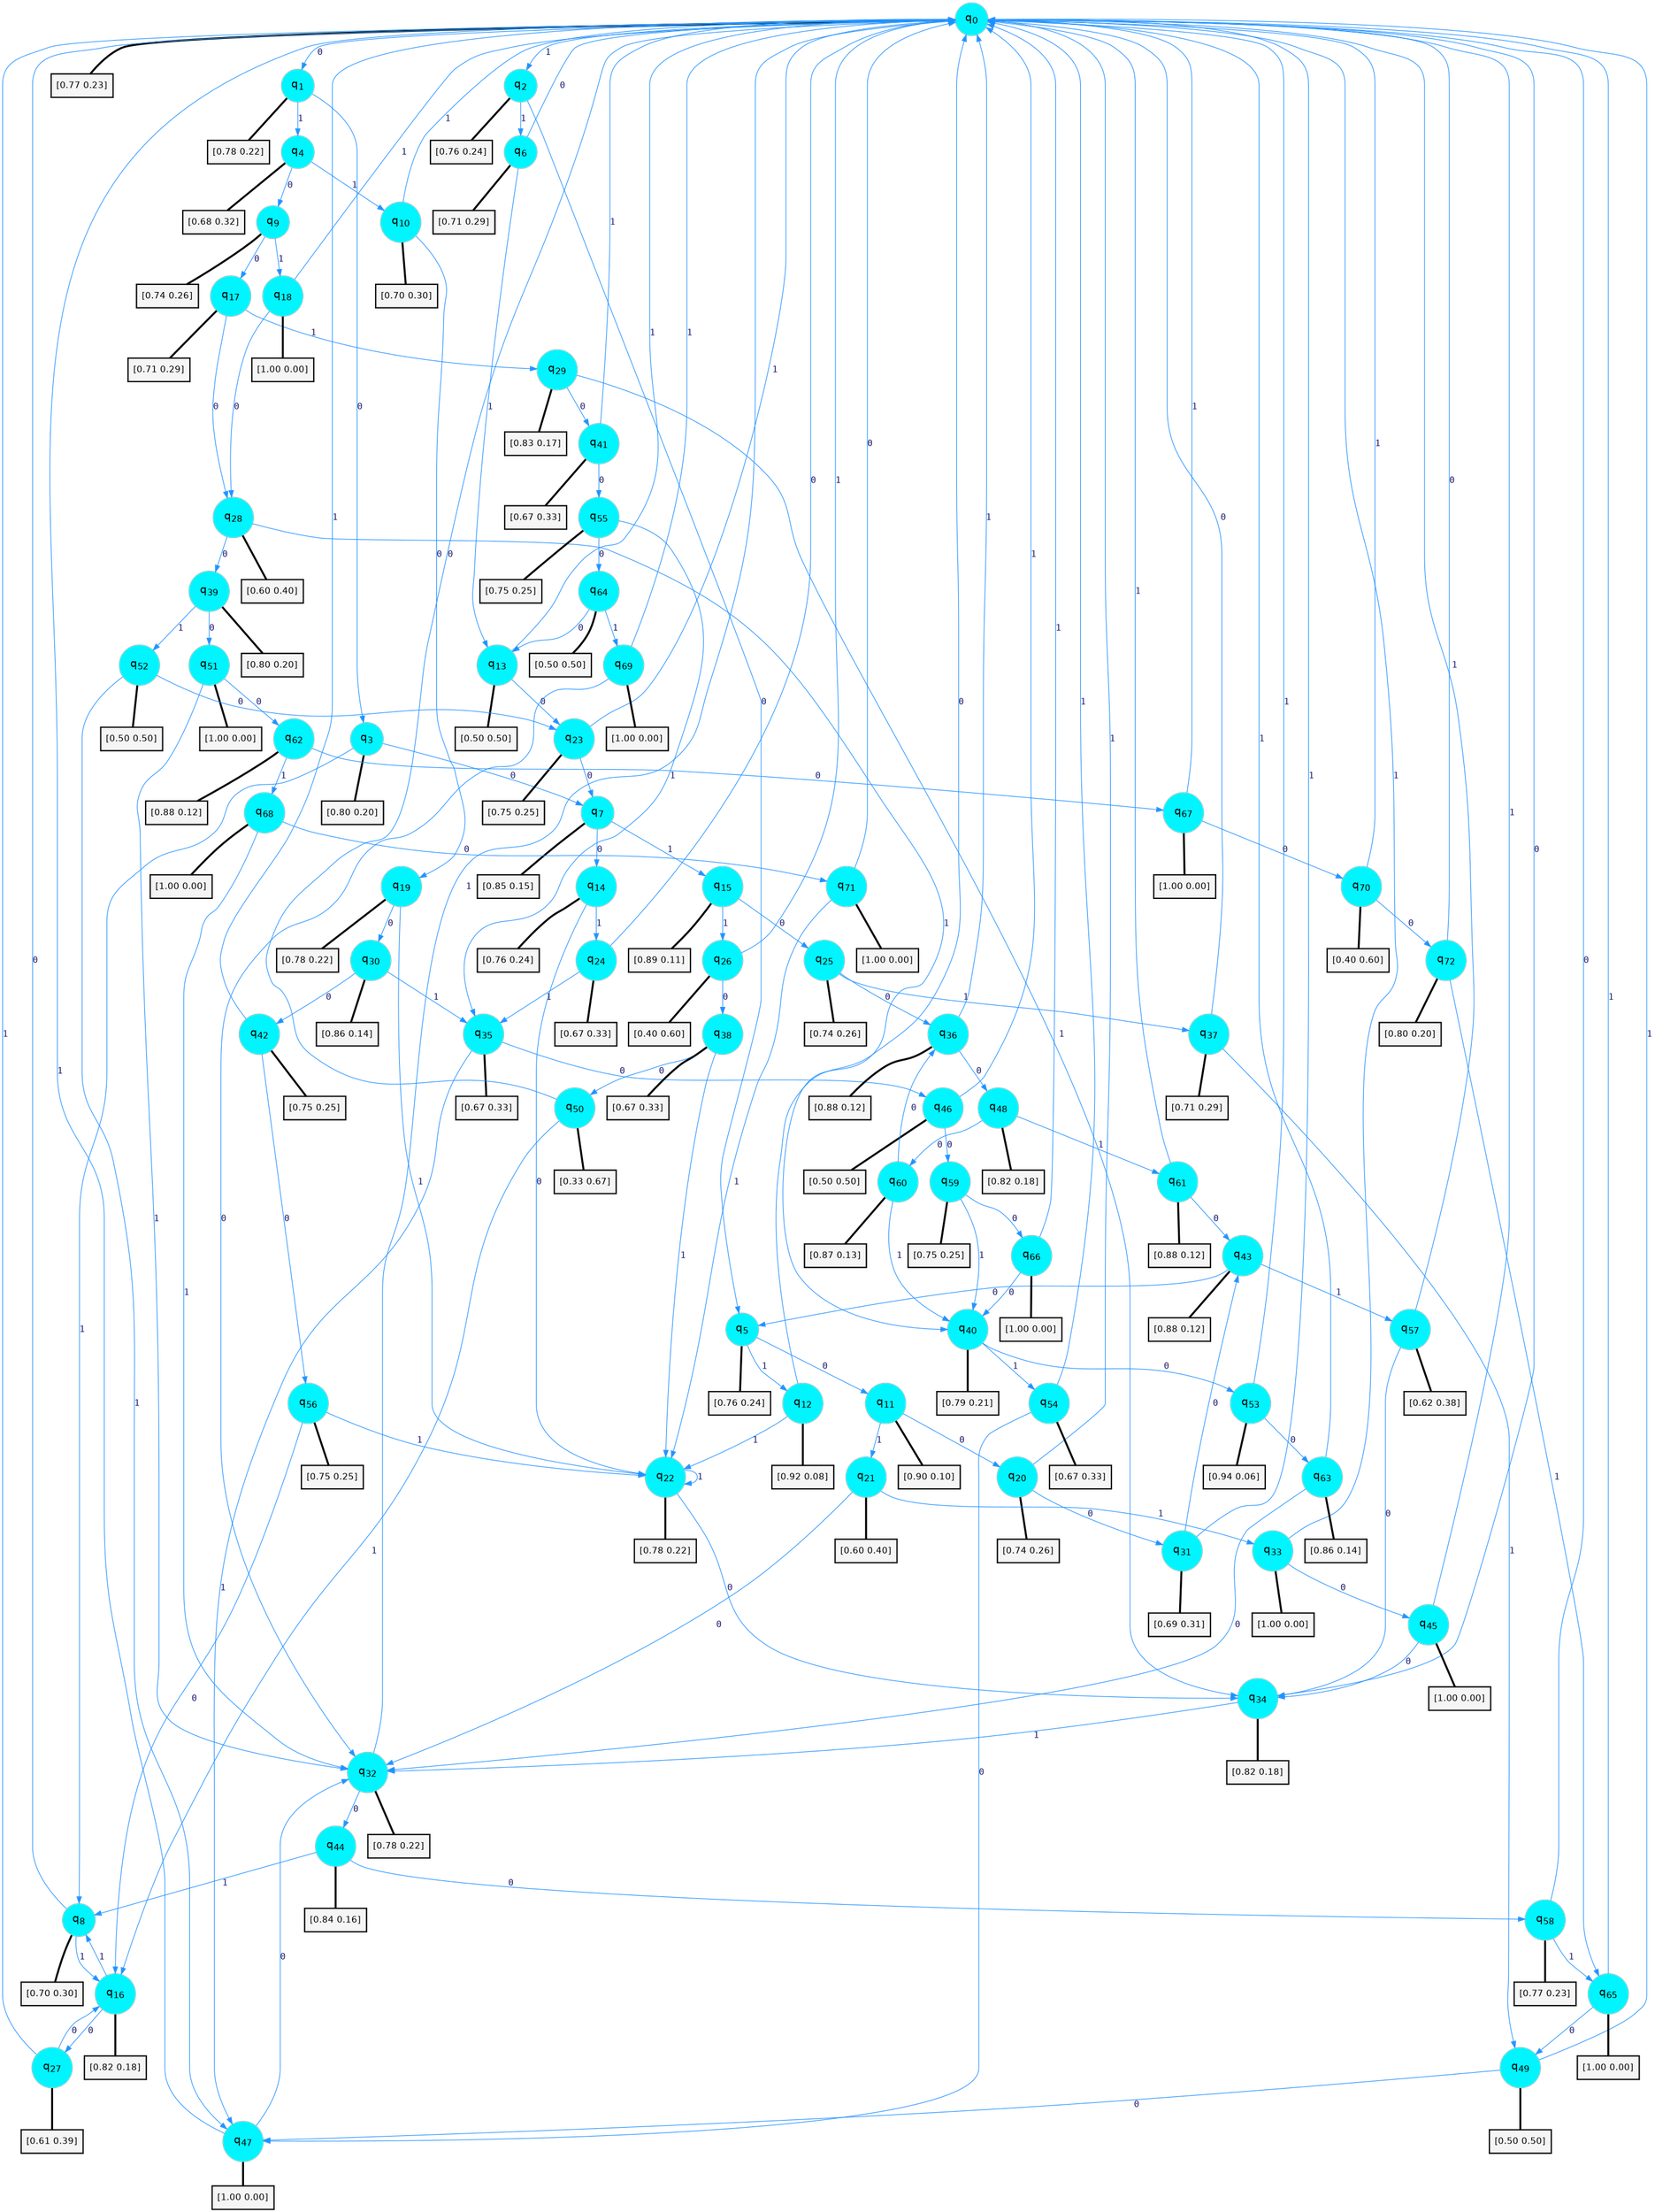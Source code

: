 digraph G {
graph [
bgcolor=transparent, dpi=300, rankdir=TD, size="40,25"];
node [
color=gray, fillcolor=turquoise1, fontcolor=black, fontname=Helvetica, fontsize=16, fontweight=bold, shape=circle, style=filled];
edge [
arrowsize=1, color=dodgerblue1, fontcolor=midnightblue, fontname=courier, fontweight=bold, penwidth=1, style=solid, weight=20];
0[label=<q<SUB>0</SUB>>];
1[label=<q<SUB>1</SUB>>];
2[label=<q<SUB>2</SUB>>];
3[label=<q<SUB>3</SUB>>];
4[label=<q<SUB>4</SUB>>];
5[label=<q<SUB>5</SUB>>];
6[label=<q<SUB>6</SUB>>];
7[label=<q<SUB>7</SUB>>];
8[label=<q<SUB>8</SUB>>];
9[label=<q<SUB>9</SUB>>];
10[label=<q<SUB>10</SUB>>];
11[label=<q<SUB>11</SUB>>];
12[label=<q<SUB>12</SUB>>];
13[label=<q<SUB>13</SUB>>];
14[label=<q<SUB>14</SUB>>];
15[label=<q<SUB>15</SUB>>];
16[label=<q<SUB>16</SUB>>];
17[label=<q<SUB>17</SUB>>];
18[label=<q<SUB>18</SUB>>];
19[label=<q<SUB>19</SUB>>];
20[label=<q<SUB>20</SUB>>];
21[label=<q<SUB>21</SUB>>];
22[label=<q<SUB>22</SUB>>];
23[label=<q<SUB>23</SUB>>];
24[label=<q<SUB>24</SUB>>];
25[label=<q<SUB>25</SUB>>];
26[label=<q<SUB>26</SUB>>];
27[label=<q<SUB>27</SUB>>];
28[label=<q<SUB>28</SUB>>];
29[label=<q<SUB>29</SUB>>];
30[label=<q<SUB>30</SUB>>];
31[label=<q<SUB>31</SUB>>];
32[label=<q<SUB>32</SUB>>];
33[label=<q<SUB>33</SUB>>];
34[label=<q<SUB>34</SUB>>];
35[label=<q<SUB>35</SUB>>];
36[label=<q<SUB>36</SUB>>];
37[label=<q<SUB>37</SUB>>];
38[label=<q<SUB>38</SUB>>];
39[label=<q<SUB>39</SUB>>];
40[label=<q<SUB>40</SUB>>];
41[label=<q<SUB>41</SUB>>];
42[label=<q<SUB>42</SUB>>];
43[label=<q<SUB>43</SUB>>];
44[label=<q<SUB>44</SUB>>];
45[label=<q<SUB>45</SUB>>];
46[label=<q<SUB>46</SUB>>];
47[label=<q<SUB>47</SUB>>];
48[label=<q<SUB>48</SUB>>];
49[label=<q<SUB>49</SUB>>];
50[label=<q<SUB>50</SUB>>];
51[label=<q<SUB>51</SUB>>];
52[label=<q<SUB>52</SUB>>];
53[label=<q<SUB>53</SUB>>];
54[label=<q<SUB>54</SUB>>];
55[label=<q<SUB>55</SUB>>];
56[label=<q<SUB>56</SUB>>];
57[label=<q<SUB>57</SUB>>];
58[label=<q<SUB>58</SUB>>];
59[label=<q<SUB>59</SUB>>];
60[label=<q<SUB>60</SUB>>];
61[label=<q<SUB>61</SUB>>];
62[label=<q<SUB>62</SUB>>];
63[label=<q<SUB>63</SUB>>];
64[label=<q<SUB>64</SUB>>];
65[label=<q<SUB>65</SUB>>];
66[label=<q<SUB>66</SUB>>];
67[label=<q<SUB>67</SUB>>];
68[label=<q<SUB>68</SUB>>];
69[label=<q<SUB>69</SUB>>];
70[label=<q<SUB>70</SUB>>];
71[label=<q<SUB>71</SUB>>];
72[label=<q<SUB>72</SUB>>];
73[label="[0.77 0.23]", shape=box,fontcolor=black, fontname=Helvetica, fontsize=14, penwidth=2, fillcolor=whitesmoke,color=black];
74[label="[0.78 0.22]", shape=box,fontcolor=black, fontname=Helvetica, fontsize=14, penwidth=2, fillcolor=whitesmoke,color=black];
75[label="[0.76 0.24]", shape=box,fontcolor=black, fontname=Helvetica, fontsize=14, penwidth=2, fillcolor=whitesmoke,color=black];
76[label="[0.80 0.20]", shape=box,fontcolor=black, fontname=Helvetica, fontsize=14, penwidth=2, fillcolor=whitesmoke,color=black];
77[label="[0.68 0.32]", shape=box,fontcolor=black, fontname=Helvetica, fontsize=14, penwidth=2, fillcolor=whitesmoke,color=black];
78[label="[0.76 0.24]", shape=box,fontcolor=black, fontname=Helvetica, fontsize=14, penwidth=2, fillcolor=whitesmoke,color=black];
79[label="[0.71 0.29]", shape=box,fontcolor=black, fontname=Helvetica, fontsize=14, penwidth=2, fillcolor=whitesmoke,color=black];
80[label="[0.85 0.15]", shape=box,fontcolor=black, fontname=Helvetica, fontsize=14, penwidth=2, fillcolor=whitesmoke,color=black];
81[label="[0.70 0.30]", shape=box,fontcolor=black, fontname=Helvetica, fontsize=14, penwidth=2, fillcolor=whitesmoke,color=black];
82[label="[0.74 0.26]", shape=box,fontcolor=black, fontname=Helvetica, fontsize=14, penwidth=2, fillcolor=whitesmoke,color=black];
83[label="[0.70 0.30]", shape=box,fontcolor=black, fontname=Helvetica, fontsize=14, penwidth=2, fillcolor=whitesmoke,color=black];
84[label="[0.90 0.10]", shape=box,fontcolor=black, fontname=Helvetica, fontsize=14, penwidth=2, fillcolor=whitesmoke,color=black];
85[label="[0.92 0.08]", shape=box,fontcolor=black, fontname=Helvetica, fontsize=14, penwidth=2, fillcolor=whitesmoke,color=black];
86[label="[0.50 0.50]", shape=box,fontcolor=black, fontname=Helvetica, fontsize=14, penwidth=2, fillcolor=whitesmoke,color=black];
87[label="[0.76 0.24]", shape=box,fontcolor=black, fontname=Helvetica, fontsize=14, penwidth=2, fillcolor=whitesmoke,color=black];
88[label="[0.89 0.11]", shape=box,fontcolor=black, fontname=Helvetica, fontsize=14, penwidth=2, fillcolor=whitesmoke,color=black];
89[label="[0.82 0.18]", shape=box,fontcolor=black, fontname=Helvetica, fontsize=14, penwidth=2, fillcolor=whitesmoke,color=black];
90[label="[0.71 0.29]", shape=box,fontcolor=black, fontname=Helvetica, fontsize=14, penwidth=2, fillcolor=whitesmoke,color=black];
91[label="[1.00 0.00]", shape=box,fontcolor=black, fontname=Helvetica, fontsize=14, penwidth=2, fillcolor=whitesmoke,color=black];
92[label="[0.78 0.22]", shape=box,fontcolor=black, fontname=Helvetica, fontsize=14, penwidth=2, fillcolor=whitesmoke,color=black];
93[label="[0.74 0.26]", shape=box,fontcolor=black, fontname=Helvetica, fontsize=14, penwidth=2, fillcolor=whitesmoke,color=black];
94[label="[0.60 0.40]", shape=box,fontcolor=black, fontname=Helvetica, fontsize=14, penwidth=2, fillcolor=whitesmoke,color=black];
95[label="[0.78 0.22]", shape=box,fontcolor=black, fontname=Helvetica, fontsize=14, penwidth=2, fillcolor=whitesmoke,color=black];
96[label="[0.75 0.25]", shape=box,fontcolor=black, fontname=Helvetica, fontsize=14, penwidth=2, fillcolor=whitesmoke,color=black];
97[label="[0.67 0.33]", shape=box,fontcolor=black, fontname=Helvetica, fontsize=14, penwidth=2, fillcolor=whitesmoke,color=black];
98[label="[0.74 0.26]", shape=box,fontcolor=black, fontname=Helvetica, fontsize=14, penwidth=2, fillcolor=whitesmoke,color=black];
99[label="[0.40 0.60]", shape=box,fontcolor=black, fontname=Helvetica, fontsize=14, penwidth=2, fillcolor=whitesmoke,color=black];
100[label="[0.61 0.39]", shape=box,fontcolor=black, fontname=Helvetica, fontsize=14, penwidth=2, fillcolor=whitesmoke,color=black];
101[label="[0.60 0.40]", shape=box,fontcolor=black, fontname=Helvetica, fontsize=14, penwidth=2, fillcolor=whitesmoke,color=black];
102[label="[0.83 0.17]", shape=box,fontcolor=black, fontname=Helvetica, fontsize=14, penwidth=2, fillcolor=whitesmoke,color=black];
103[label="[0.86 0.14]", shape=box,fontcolor=black, fontname=Helvetica, fontsize=14, penwidth=2, fillcolor=whitesmoke,color=black];
104[label="[0.69 0.31]", shape=box,fontcolor=black, fontname=Helvetica, fontsize=14, penwidth=2, fillcolor=whitesmoke,color=black];
105[label="[0.78 0.22]", shape=box,fontcolor=black, fontname=Helvetica, fontsize=14, penwidth=2, fillcolor=whitesmoke,color=black];
106[label="[1.00 0.00]", shape=box,fontcolor=black, fontname=Helvetica, fontsize=14, penwidth=2, fillcolor=whitesmoke,color=black];
107[label="[0.82 0.18]", shape=box,fontcolor=black, fontname=Helvetica, fontsize=14, penwidth=2, fillcolor=whitesmoke,color=black];
108[label="[0.67 0.33]", shape=box,fontcolor=black, fontname=Helvetica, fontsize=14, penwidth=2, fillcolor=whitesmoke,color=black];
109[label="[0.88 0.12]", shape=box,fontcolor=black, fontname=Helvetica, fontsize=14, penwidth=2, fillcolor=whitesmoke,color=black];
110[label="[0.71 0.29]", shape=box,fontcolor=black, fontname=Helvetica, fontsize=14, penwidth=2, fillcolor=whitesmoke,color=black];
111[label="[0.67 0.33]", shape=box,fontcolor=black, fontname=Helvetica, fontsize=14, penwidth=2, fillcolor=whitesmoke,color=black];
112[label="[0.80 0.20]", shape=box,fontcolor=black, fontname=Helvetica, fontsize=14, penwidth=2, fillcolor=whitesmoke,color=black];
113[label="[0.79 0.21]", shape=box,fontcolor=black, fontname=Helvetica, fontsize=14, penwidth=2, fillcolor=whitesmoke,color=black];
114[label="[0.67 0.33]", shape=box,fontcolor=black, fontname=Helvetica, fontsize=14, penwidth=2, fillcolor=whitesmoke,color=black];
115[label="[0.75 0.25]", shape=box,fontcolor=black, fontname=Helvetica, fontsize=14, penwidth=2, fillcolor=whitesmoke,color=black];
116[label="[0.88 0.12]", shape=box,fontcolor=black, fontname=Helvetica, fontsize=14, penwidth=2, fillcolor=whitesmoke,color=black];
117[label="[0.84 0.16]", shape=box,fontcolor=black, fontname=Helvetica, fontsize=14, penwidth=2, fillcolor=whitesmoke,color=black];
118[label="[1.00 0.00]", shape=box,fontcolor=black, fontname=Helvetica, fontsize=14, penwidth=2, fillcolor=whitesmoke,color=black];
119[label="[0.50 0.50]", shape=box,fontcolor=black, fontname=Helvetica, fontsize=14, penwidth=2, fillcolor=whitesmoke,color=black];
120[label="[1.00 0.00]", shape=box,fontcolor=black, fontname=Helvetica, fontsize=14, penwidth=2, fillcolor=whitesmoke,color=black];
121[label="[0.82 0.18]", shape=box,fontcolor=black, fontname=Helvetica, fontsize=14, penwidth=2, fillcolor=whitesmoke,color=black];
122[label="[0.50 0.50]", shape=box,fontcolor=black, fontname=Helvetica, fontsize=14, penwidth=2, fillcolor=whitesmoke,color=black];
123[label="[0.33 0.67]", shape=box,fontcolor=black, fontname=Helvetica, fontsize=14, penwidth=2, fillcolor=whitesmoke,color=black];
124[label="[1.00 0.00]", shape=box,fontcolor=black, fontname=Helvetica, fontsize=14, penwidth=2, fillcolor=whitesmoke,color=black];
125[label="[0.50 0.50]", shape=box,fontcolor=black, fontname=Helvetica, fontsize=14, penwidth=2, fillcolor=whitesmoke,color=black];
126[label="[0.94 0.06]", shape=box,fontcolor=black, fontname=Helvetica, fontsize=14, penwidth=2, fillcolor=whitesmoke,color=black];
127[label="[0.67 0.33]", shape=box,fontcolor=black, fontname=Helvetica, fontsize=14, penwidth=2, fillcolor=whitesmoke,color=black];
128[label="[0.75 0.25]", shape=box,fontcolor=black, fontname=Helvetica, fontsize=14, penwidth=2, fillcolor=whitesmoke,color=black];
129[label="[0.75 0.25]", shape=box,fontcolor=black, fontname=Helvetica, fontsize=14, penwidth=2, fillcolor=whitesmoke,color=black];
130[label="[0.62 0.38]", shape=box,fontcolor=black, fontname=Helvetica, fontsize=14, penwidth=2, fillcolor=whitesmoke,color=black];
131[label="[0.77 0.23]", shape=box,fontcolor=black, fontname=Helvetica, fontsize=14, penwidth=2, fillcolor=whitesmoke,color=black];
132[label="[0.75 0.25]", shape=box,fontcolor=black, fontname=Helvetica, fontsize=14, penwidth=2, fillcolor=whitesmoke,color=black];
133[label="[0.87 0.13]", shape=box,fontcolor=black, fontname=Helvetica, fontsize=14, penwidth=2, fillcolor=whitesmoke,color=black];
134[label="[0.88 0.12]", shape=box,fontcolor=black, fontname=Helvetica, fontsize=14, penwidth=2, fillcolor=whitesmoke,color=black];
135[label="[0.88 0.12]", shape=box,fontcolor=black, fontname=Helvetica, fontsize=14, penwidth=2, fillcolor=whitesmoke,color=black];
136[label="[0.86 0.14]", shape=box,fontcolor=black, fontname=Helvetica, fontsize=14, penwidth=2, fillcolor=whitesmoke,color=black];
137[label="[0.50 0.50]", shape=box,fontcolor=black, fontname=Helvetica, fontsize=14, penwidth=2, fillcolor=whitesmoke,color=black];
138[label="[1.00 0.00]", shape=box,fontcolor=black, fontname=Helvetica, fontsize=14, penwidth=2, fillcolor=whitesmoke,color=black];
139[label="[1.00 0.00]", shape=box,fontcolor=black, fontname=Helvetica, fontsize=14, penwidth=2, fillcolor=whitesmoke,color=black];
140[label="[1.00 0.00]", shape=box,fontcolor=black, fontname=Helvetica, fontsize=14, penwidth=2, fillcolor=whitesmoke,color=black];
141[label="[1.00 0.00]", shape=box,fontcolor=black, fontname=Helvetica, fontsize=14, penwidth=2, fillcolor=whitesmoke,color=black];
142[label="[1.00 0.00]", shape=box,fontcolor=black, fontname=Helvetica, fontsize=14, penwidth=2, fillcolor=whitesmoke,color=black];
143[label="[0.40 0.60]", shape=box,fontcolor=black, fontname=Helvetica, fontsize=14, penwidth=2, fillcolor=whitesmoke,color=black];
144[label="[1.00 0.00]", shape=box,fontcolor=black, fontname=Helvetica, fontsize=14, penwidth=2, fillcolor=whitesmoke,color=black];
145[label="[0.80 0.20]", shape=box,fontcolor=black, fontname=Helvetica, fontsize=14, penwidth=2, fillcolor=whitesmoke,color=black];
0->1 [label=0];
0->2 [label=1];
0->73 [arrowhead=none, penwidth=3,color=black];
1->3 [label=0];
1->4 [label=1];
1->74 [arrowhead=none, penwidth=3,color=black];
2->5 [label=0];
2->6 [label=1];
2->75 [arrowhead=none, penwidth=3,color=black];
3->7 [label=0];
3->8 [label=1];
3->76 [arrowhead=none, penwidth=3,color=black];
4->9 [label=0];
4->10 [label=1];
4->77 [arrowhead=none, penwidth=3,color=black];
5->11 [label=0];
5->12 [label=1];
5->78 [arrowhead=none, penwidth=3,color=black];
6->0 [label=0];
6->13 [label=1];
6->79 [arrowhead=none, penwidth=3,color=black];
7->14 [label=0];
7->15 [label=1];
7->80 [arrowhead=none, penwidth=3,color=black];
8->0 [label=0];
8->16 [label=1];
8->81 [arrowhead=none, penwidth=3,color=black];
9->17 [label=0];
9->18 [label=1];
9->82 [arrowhead=none, penwidth=3,color=black];
10->19 [label=0];
10->0 [label=1];
10->83 [arrowhead=none, penwidth=3,color=black];
11->20 [label=0];
11->21 [label=1];
11->84 [arrowhead=none, penwidth=3,color=black];
12->0 [label=0];
12->22 [label=1];
12->85 [arrowhead=none, penwidth=3,color=black];
13->23 [label=0];
13->0 [label=1];
13->86 [arrowhead=none, penwidth=3,color=black];
14->22 [label=0];
14->24 [label=1];
14->87 [arrowhead=none, penwidth=3,color=black];
15->25 [label=0];
15->26 [label=1];
15->88 [arrowhead=none, penwidth=3,color=black];
16->27 [label=0];
16->8 [label=1];
16->89 [arrowhead=none, penwidth=3,color=black];
17->28 [label=0];
17->29 [label=1];
17->90 [arrowhead=none, penwidth=3,color=black];
18->28 [label=0];
18->0 [label=1];
18->91 [arrowhead=none, penwidth=3,color=black];
19->30 [label=0];
19->22 [label=1];
19->92 [arrowhead=none, penwidth=3,color=black];
20->31 [label=0];
20->0 [label=1];
20->93 [arrowhead=none, penwidth=3,color=black];
21->32 [label=0];
21->33 [label=1];
21->94 [arrowhead=none, penwidth=3,color=black];
22->34 [label=0];
22->22 [label=1];
22->95 [arrowhead=none, penwidth=3,color=black];
23->7 [label=0];
23->0 [label=1];
23->96 [arrowhead=none, penwidth=3,color=black];
24->0 [label=0];
24->35 [label=1];
24->97 [arrowhead=none, penwidth=3,color=black];
25->36 [label=0];
25->37 [label=1];
25->98 [arrowhead=none, penwidth=3,color=black];
26->38 [label=0];
26->0 [label=1];
26->99 [arrowhead=none, penwidth=3,color=black];
27->16 [label=0];
27->0 [label=1];
27->100 [arrowhead=none, penwidth=3,color=black];
28->39 [label=0];
28->40 [label=1];
28->101 [arrowhead=none, penwidth=3,color=black];
29->41 [label=0];
29->34 [label=1];
29->102 [arrowhead=none, penwidth=3,color=black];
30->42 [label=0];
30->35 [label=1];
30->103 [arrowhead=none, penwidth=3,color=black];
31->43 [label=0];
31->0 [label=1];
31->104 [arrowhead=none, penwidth=3,color=black];
32->44 [label=0];
32->0 [label=1];
32->105 [arrowhead=none, penwidth=3,color=black];
33->45 [label=0];
33->0 [label=1];
33->106 [arrowhead=none, penwidth=3,color=black];
34->0 [label=0];
34->32 [label=1];
34->107 [arrowhead=none, penwidth=3,color=black];
35->46 [label=0];
35->47 [label=1];
35->108 [arrowhead=none, penwidth=3,color=black];
36->48 [label=0];
36->0 [label=1];
36->109 [arrowhead=none, penwidth=3,color=black];
37->0 [label=0];
37->49 [label=1];
37->110 [arrowhead=none, penwidth=3,color=black];
38->50 [label=0];
38->22 [label=1];
38->111 [arrowhead=none, penwidth=3,color=black];
39->51 [label=0];
39->52 [label=1];
39->112 [arrowhead=none, penwidth=3,color=black];
40->53 [label=0];
40->54 [label=1];
40->113 [arrowhead=none, penwidth=3,color=black];
41->55 [label=0];
41->0 [label=1];
41->114 [arrowhead=none, penwidth=3,color=black];
42->56 [label=0];
42->0 [label=1];
42->115 [arrowhead=none, penwidth=3,color=black];
43->5 [label=0];
43->57 [label=1];
43->116 [arrowhead=none, penwidth=3,color=black];
44->58 [label=0];
44->8 [label=1];
44->117 [arrowhead=none, penwidth=3,color=black];
45->34 [label=0];
45->0 [label=1];
45->118 [arrowhead=none, penwidth=3,color=black];
46->59 [label=0];
46->0 [label=1];
46->119 [arrowhead=none, penwidth=3,color=black];
47->32 [label=0];
47->0 [label=1];
47->120 [arrowhead=none, penwidth=3,color=black];
48->60 [label=0];
48->61 [label=1];
48->121 [arrowhead=none, penwidth=3,color=black];
49->47 [label=0];
49->0 [label=1];
49->122 [arrowhead=none, penwidth=3,color=black];
50->0 [label=0];
50->16 [label=1];
50->123 [arrowhead=none, penwidth=3,color=black];
51->62 [label=0];
51->32 [label=1];
51->124 [arrowhead=none, penwidth=3,color=black];
52->23 [label=0];
52->47 [label=1];
52->125 [arrowhead=none, penwidth=3,color=black];
53->63 [label=0];
53->0 [label=1];
53->126 [arrowhead=none, penwidth=3,color=black];
54->47 [label=0];
54->0 [label=1];
54->127 [arrowhead=none, penwidth=3,color=black];
55->64 [label=0];
55->35 [label=1];
55->128 [arrowhead=none, penwidth=3,color=black];
56->16 [label=0];
56->22 [label=1];
56->129 [arrowhead=none, penwidth=3,color=black];
57->34 [label=0];
57->0 [label=1];
57->130 [arrowhead=none, penwidth=3,color=black];
58->0 [label=0];
58->65 [label=1];
58->131 [arrowhead=none, penwidth=3,color=black];
59->66 [label=0];
59->40 [label=1];
59->132 [arrowhead=none, penwidth=3,color=black];
60->36 [label=0];
60->40 [label=1];
60->133 [arrowhead=none, penwidth=3,color=black];
61->43 [label=0];
61->0 [label=1];
61->134 [arrowhead=none, penwidth=3,color=black];
62->67 [label=0];
62->68 [label=1];
62->135 [arrowhead=none, penwidth=3,color=black];
63->32 [label=0];
63->0 [label=1];
63->136 [arrowhead=none, penwidth=3,color=black];
64->13 [label=0];
64->69 [label=1];
64->137 [arrowhead=none, penwidth=3,color=black];
65->49 [label=0];
65->0 [label=1];
65->138 [arrowhead=none, penwidth=3,color=black];
66->40 [label=0];
66->0 [label=1];
66->139 [arrowhead=none, penwidth=3,color=black];
67->70 [label=0];
67->0 [label=1];
67->140 [arrowhead=none, penwidth=3,color=black];
68->71 [label=0];
68->32 [label=1];
68->141 [arrowhead=none, penwidth=3,color=black];
69->32 [label=0];
69->0 [label=1];
69->142 [arrowhead=none, penwidth=3,color=black];
70->72 [label=0];
70->0 [label=1];
70->143 [arrowhead=none, penwidth=3,color=black];
71->0 [label=0];
71->22 [label=1];
71->144 [arrowhead=none, penwidth=3,color=black];
72->0 [label=0];
72->65 [label=1];
72->145 [arrowhead=none, penwidth=3,color=black];
}
